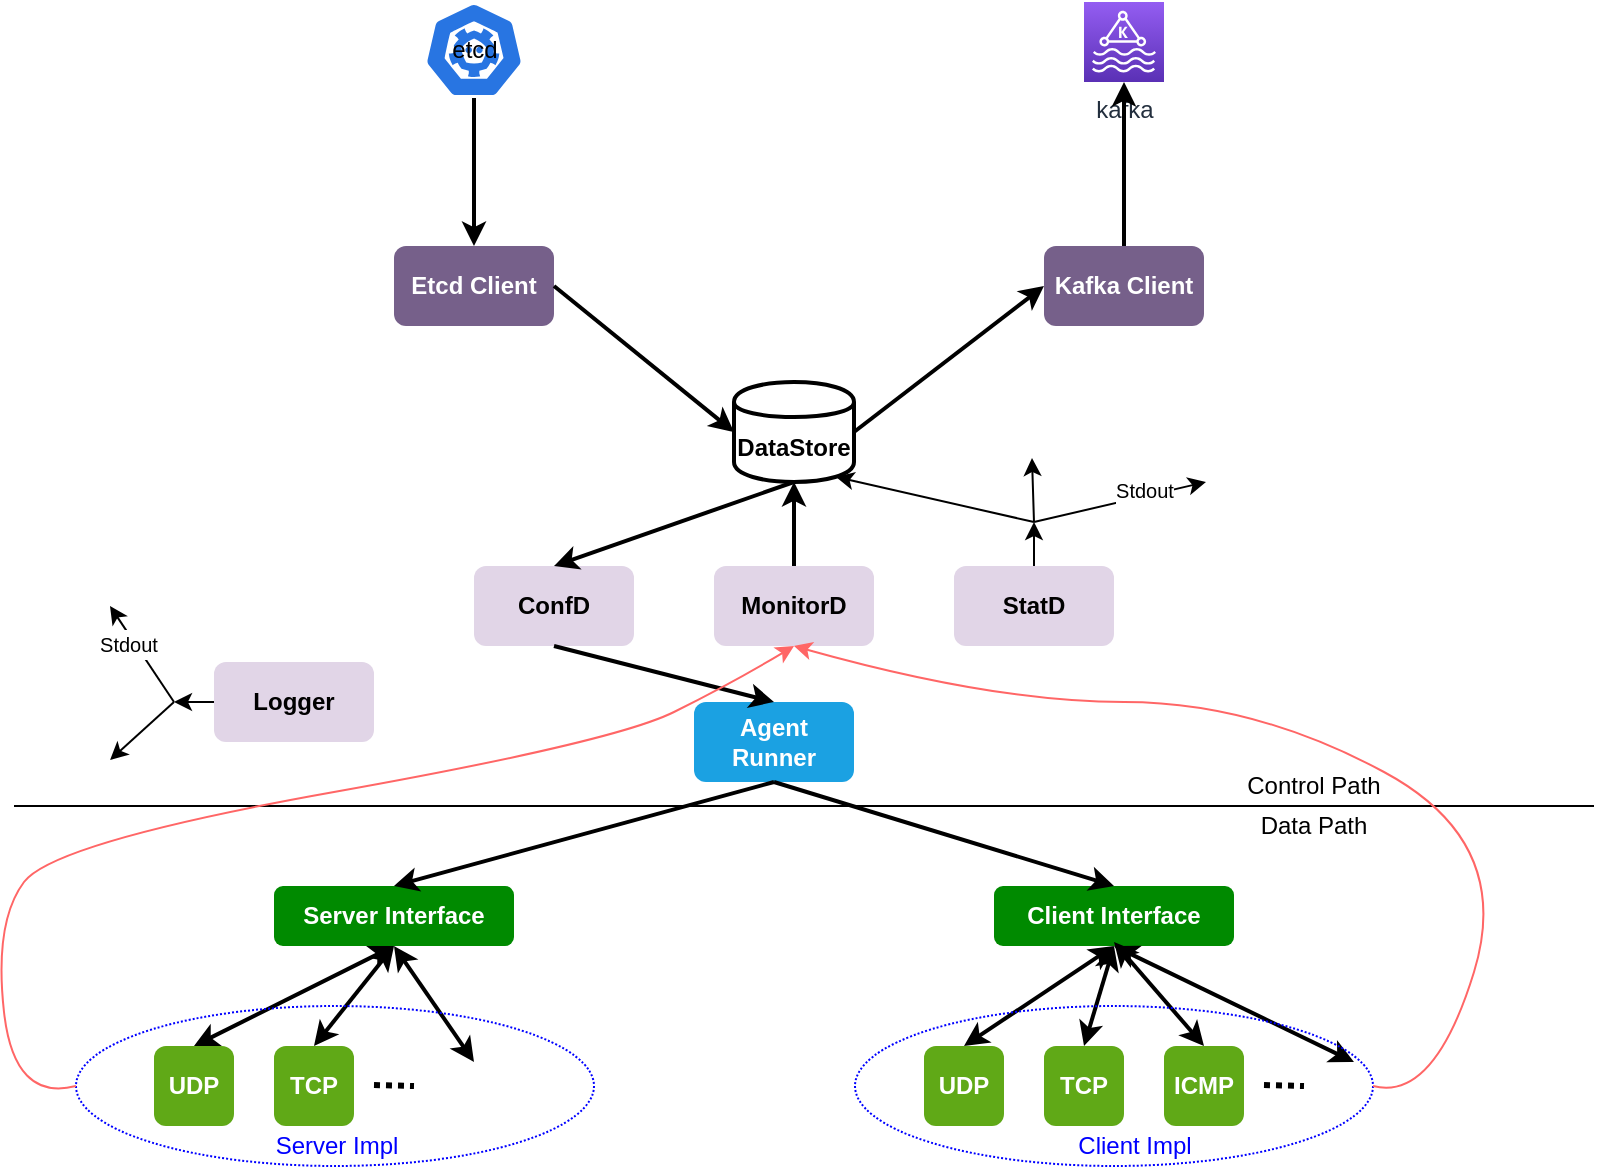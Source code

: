 <mxfile version="12.6.6" type="github">
  <diagram id="7Z0QAmkbjTj8d5dyrcaS" name="Page-1">
    <mxGraphModel dx="807" dy="2143" grid="1" gridSize="10" guides="1" tooltips="1" connect="1" arrows="1" fold="1" page="1" pageScale="1" pageWidth="850" pageHeight="1100" math="0" shadow="0">
      <root>
        <mxCell id="0"/>
        <mxCell id="1" parent="0"/>
        <mxCell id="JbRPVWhP1U4G-iSpXnR0-1" value="&lt;b&gt;ConfD&lt;/b&gt;" style="rounded=1;whiteSpace=wrap;html=1;fillColor=#e1d5e7;strokeColor=none;" parent="1" vertex="1">
          <mxGeometry x="240" y="322" width="80" height="40" as="geometry"/>
        </mxCell>
        <mxCell id="3jD2yQgGgmmI8q0Z6e8k-1" value="&lt;b&gt;StatD&lt;/b&gt;" style="rounded=1;whiteSpace=wrap;html=1;fillColor=#e1d5e7;strokeColor=none;" vertex="1" parent="1">
          <mxGeometry x="480" y="322" width="80" height="40" as="geometry"/>
        </mxCell>
        <mxCell id="3jD2yQgGgmmI8q0Z6e8k-2" value="&lt;b&gt;MonitorD&lt;/b&gt;" style="rounded=1;whiteSpace=wrap;html=1;fillColor=#e1d5e7;strokeColor=none;" vertex="1" parent="1">
          <mxGeometry x="360" y="322" width="80" height="40" as="geometry"/>
        </mxCell>
        <mxCell id="3jD2yQgGgmmI8q0Z6e8k-3" value="&lt;b&gt;Logger&lt;/b&gt;" style="rounded=1;whiteSpace=wrap;html=1;fillColor=#e1d5e7;strokeColor=none;" vertex="1" parent="1">
          <mxGeometry x="110" y="370" width="80" height="40" as="geometry"/>
        </mxCell>
        <mxCell id="3jD2yQgGgmmI8q0Z6e8k-4" value="" style="endArrow=none;html=1;" edge="1" parent="1">
          <mxGeometry width="50" height="50" relative="1" as="geometry">
            <mxPoint x="10" y="442" as="sourcePoint"/>
            <mxPoint x="800" y="442" as="targetPoint"/>
          </mxGeometry>
        </mxCell>
        <mxCell id="3jD2yQgGgmmI8q0Z6e8k-5" value="Control Path" style="text;html=1;strokeColor=none;fillColor=none;align=center;verticalAlign=middle;whiteSpace=wrap;rounded=0;" vertex="1" parent="1">
          <mxGeometry x="600" y="422" width="120" height="20" as="geometry"/>
        </mxCell>
        <mxCell id="3jD2yQgGgmmI8q0Z6e8k-6" value="Data Path" style="text;html=1;strokeColor=none;fillColor=none;align=center;verticalAlign=middle;whiteSpace=wrap;rounded=0;" vertex="1" parent="1">
          <mxGeometry x="600" y="442" width="120" height="20" as="geometry"/>
        </mxCell>
        <mxCell id="3jD2yQgGgmmI8q0Z6e8k-7" value="&lt;b&gt;Kafka Client&lt;/b&gt;" style="rounded=1;whiteSpace=wrap;html=1;fillColor=#76608a;strokeColor=none;fontColor=#ffffff;" vertex="1" parent="1">
          <mxGeometry x="525" y="162" width="80" height="40" as="geometry"/>
        </mxCell>
        <mxCell id="3jD2yQgGgmmI8q0Z6e8k-8" value="&lt;b&gt;Etcd Client&lt;/b&gt;" style="rounded=1;whiteSpace=wrap;html=1;fillColor=#76608a;strokeColor=none;fontColor=#ffffff;" vertex="1" parent="1">
          <mxGeometry x="200" y="162" width="80" height="40" as="geometry"/>
        </mxCell>
        <mxCell id="3jD2yQgGgmmI8q0Z6e8k-9" value="&lt;b&gt;DataStore&lt;/b&gt;" style="shape=cylinder;whiteSpace=wrap;html=1;boundedLbl=1;backgroundOutline=1;strokeWidth=2;" vertex="1" parent="1">
          <mxGeometry x="370" y="230" width="60" height="50" as="geometry"/>
        </mxCell>
        <mxCell id="3jD2yQgGgmmI8q0Z6e8k-10" value="&lt;b&gt;Server Interface&lt;/b&gt;" style="rounded=1;whiteSpace=wrap;html=1;fillColor=#008a00;strokeColor=none;fontColor=#ffffff;" vertex="1" parent="1">
          <mxGeometry x="140" y="482" width="120" height="30" as="geometry"/>
        </mxCell>
        <mxCell id="3jD2yQgGgmmI8q0Z6e8k-11" value="&lt;b&gt;Client Interface&lt;/b&gt;" style="rounded=1;whiteSpace=wrap;html=1;fillColor=#008a00;strokeColor=none;fontColor=#ffffff;" vertex="1" parent="1">
          <mxGeometry x="500" y="482" width="120" height="30" as="geometry"/>
        </mxCell>
        <mxCell id="3jD2yQgGgmmI8q0Z6e8k-12" value="&lt;b&gt;UDP&lt;/b&gt;" style="rounded=1;whiteSpace=wrap;html=1;fillColor=#60a917;strokeColor=none;fontColor=#ffffff;" vertex="1" parent="1">
          <mxGeometry x="80" y="562" width="40" height="40" as="geometry"/>
        </mxCell>
        <mxCell id="3jD2yQgGgmmI8q0Z6e8k-13" value="&lt;b&gt;TCP&lt;/b&gt;" style="rounded=1;whiteSpace=wrap;html=1;fillColor=#60a917;strokeColor=none;fontColor=#ffffff;" vertex="1" parent="1">
          <mxGeometry x="140" y="562" width="40" height="40" as="geometry"/>
        </mxCell>
        <mxCell id="3jD2yQgGgmmI8q0Z6e8k-15" value="&lt;b&gt;UDP&lt;/b&gt;" style="rounded=1;whiteSpace=wrap;html=1;fillColor=#60a917;strokeColor=none;fontColor=#ffffff;" vertex="1" parent="1">
          <mxGeometry x="465" y="562" width="40" height="40" as="geometry"/>
        </mxCell>
        <mxCell id="3jD2yQgGgmmI8q0Z6e8k-16" value="&lt;b&gt;TCP&lt;/b&gt;" style="rounded=1;whiteSpace=wrap;html=1;fillColor=#60a917;strokeColor=none;fontColor=#ffffff;" vertex="1" parent="1">
          <mxGeometry x="525" y="562" width="40" height="40" as="geometry"/>
        </mxCell>
        <mxCell id="3jD2yQgGgmmI8q0Z6e8k-17" value="&lt;b&gt;ICMP&lt;/b&gt;" style="rounded=1;whiteSpace=wrap;html=1;fillColor=#60a917;strokeColor=none;fontColor=#ffffff;" vertex="1" parent="1">
          <mxGeometry x="585" y="562" width="40" height="40" as="geometry"/>
        </mxCell>
        <mxCell id="3jD2yQgGgmmI8q0Z6e8k-18" value="" style="endArrow=none;dashed=1;html=1;strokeWidth=3;dashPattern=1 1;" edge="1" parent="1">
          <mxGeometry width="50" height="50" relative="1" as="geometry">
            <mxPoint x="190" y="581.5" as="sourcePoint"/>
            <mxPoint x="210" y="582" as="targetPoint"/>
          </mxGeometry>
        </mxCell>
        <mxCell id="3jD2yQgGgmmI8q0Z6e8k-21" value="" style="endArrow=none;dashed=1;html=1;strokeWidth=3;dashPattern=1 1;" edge="1" parent="1">
          <mxGeometry width="50" height="50" relative="1" as="geometry">
            <mxPoint x="635" y="581.5" as="sourcePoint"/>
            <mxPoint x="655" y="582" as="targetPoint"/>
          </mxGeometry>
        </mxCell>
        <mxCell id="3jD2yQgGgmmI8q0Z6e8k-22" value="" style="endArrow=classic;startArrow=classic;html=1;strokeWidth=2;entryX=0.5;entryY=1;entryDx=0;entryDy=0;exitX=0.5;exitY=0;exitDx=0;exitDy=0;" edge="1" parent="1" source="3jD2yQgGgmmI8q0Z6e8k-12" target="3jD2yQgGgmmI8q0Z6e8k-10">
          <mxGeometry width="50" height="50" relative="1" as="geometry">
            <mxPoint x="10" y="670" as="sourcePoint"/>
            <mxPoint x="60" y="620" as="targetPoint"/>
          </mxGeometry>
        </mxCell>
        <mxCell id="3jD2yQgGgmmI8q0Z6e8k-23" value="" style="endArrow=classic;startArrow=classic;html=1;strokeWidth=2;entryX=0.5;entryY=1;entryDx=0;entryDy=0;exitX=0.5;exitY=0;exitDx=0;exitDy=0;" edge="1" parent="1" source="3jD2yQgGgmmI8q0Z6e8k-13" target="3jD2yQgGgmmI8q0Z6e8k-10">
          <mxGeometry width="50" height="50" relative="1" as="geometry">
            <mxPoint x="110" y="572" as="sourcePoint"/>
            <mxPoint x="210" y="522" as="targetPoint"/>
          </mxGeometry>
        </mxCell>
        <mxCell id="3jD2yQgGgmmI8q0Z6e8k-24" value="" style="endArrow=classic;startArrow=classic;html=1;strokeWidth=2;entryX=0.5;entryY=1;entryDx=0;entryDy=0;exitX=0.5;exitY=0;exitDx=0;exitDy=0;" edge="1" parent="1" source="3jD2yQgGgmmI8q0Z6e8k-15" target="3jD2yQgGgmmI8q0Z6e8k-11">
          <mxGeometry width="50" height="50" relative="1" as="geometry">
            <mxPoint x="120" y="582" as="sourcePoint"/>
            <mxPoint x="220" y="532" as="targetPoint"/>
          </mxGeometry>
        </mxCell>
        <mxCell id="3jD2yQgGgmmI8q0Z6e8k-25" value="" style="endArrow=classic;startArrow=classic;html=1;strokeWidth=2;entryX=0.5;entryY=1;entryDx=0;entryDy=0;" edge="1" parent="1" target="3jD2yQgGgmmI8q0Z6e8k-10">
          <mxGeometry width="50" height="50" relative="1" as="geometry">
            <mxPoint x="240" y="570" as="sourcePoint"/>
            <mxPoint x="260" y="520" as="targetPoint"/>
          </mxGeometry>
        </mxCell>
        <mxCell id="3jD2yQgGgmmI8q0Z6e8k-26" value="&lt;b&gt;Agent Runner&lt;/b&gt;" style="rounded=1;whiteSpace=wrap;html=1;fillColor=#1ba1e2;strokeColor=none;fontColor=#ffffff;" vertex="1" parent="1">
          <mxGeometry x="350" y="390" width="80" height="40" as="geometry"/>
        </mxCell>
        <mxCell id="3jD2yQgGgmmI8q0Z6e8k-27" value="" style="endArrow=classic;startArrow=classic;html=1;strokeWidth=2;entryX=0.5;entryY=1;entryDx=0;entryDy=0;exitX=0.5;exitY=0;exitDx=0;exitDy=0;" edge="1" parent="1" source="3jD2yQgGgmmI8q0Z6e8k-16" target="3jD2yQgGgmmI8q0Z6e8k-11">
          <mxGeometry width="50" height="50" relative="1" as="geometry">
            <mxPoint x="495" y="572" as="sourcePoint"/>
            <mxPoint x="570" y="522" as="targetPoint"/>
          </mxGeometry>
        </mxCell>
        <mxCell id="3jD2yQgGgmmI8q0Z6e8k-28" value="" style="endArrow=classic;startArrow=classic;html=1;strokeWidth=2;exitX=0.5;exitY=0;exitDx=0;exitDy=0;" edge="1" parent="1" source="3jD2yQgGgmmI8q0Z6e8k-17">
          <mxGeometry width="50" height="50" relative="1" as="geometry">
            <mxPoint x="505" y="582" as="sourcePoint"/>
            <mxPoint x="560" y="510" as="targetPoint"/>
          </mxGeometry>
        </mxCell>
        <mxCell id="3jD2yQgGgmmI8q0Z6e8k-29" value="" style="endArrow=classic;startArrow=classic;html=1;strokeWidth=2;entryX=0.5;entryY=1;entryDx=0;entryDy=0;" edge="1" parent="1" target="3jD2yQgGgmmI8q0Z6e8k-11">
          <mxGeometry width="50" height="50" relative="1" as="geometry">
            <mxPoint x="680" y="570" as="sourcePoint"/>
            <mxPoint x="590" y="542" as="targetPoint"/>
          </mxGeometry>
        </mxCell>
        <mxCell id="3jD2yQgGgmmI8q0Z6e8k-30" value="" style="endArrow=none;startArrow=classic;html=1;strokeWidth=2;entryX=0.5;entryY=1;entryDx=0;entryDy=0;exitX=0.5;exitY=0;exitDx=0;exitDy=0;endFill=0;" edge="1" parent="1" source="3jD2yQgGgmmI8q0Z6e8k-10" target="3jD2yQgGgmmI8q0Z6e8k-26">
          <mxGeometry width="50" height="50" relative="1" as="geometry">
            <mxPoint x="525" y="602" as="sourcePoint"/>
            <mxPoint x="600" y="552" as="targetPoint"/>
          </mxGeometry>
        </mxCell>
        <mxCell id="3jD2yQgGgmmI8q0Z6e8k-34" value="" style="endArrow=none;startArrow=classic;html=1;strokeWidth=2;entryX=0.5;entryY=1;entryDx=0;entryDy=0;exitX=0.5;exitY=0;exitDx=0;exitDy=0;endFill=0;" edge="1" parent="1" source="3jD2yQgGgmmI8q0Z6e8k-11" target="3jD2yQgGgmmI8q0Z6e8k-26">
          <mxGeometry width="50" height="50" relative="1" as="geometry">
            <mxPoint x="210" y="492" as="sourcePoint"/>
            <mxPoint x="400" y="440" as="targetPoint"/>
          </mxGeometry>
        </mxCell>
        <mxCell id="3jD2yQgGgmmI8q0Z6e8k-35" value="" style="shape=image;html=1;verticalAlign=top;verticalLabelPosition=bottom;labelBackgroundColor=#ffffff;imageAspect=0;aspect=fixed;image=https://cdn1.iconfinder.com/data/icons/hawcons/32/699759-icon-113-document-file-txt-128.png;strokeWidth=2;" vertex="1" parent="1">
          <mxGeometry x="20" y="400" width="38" height="38" as="geometry"/>
        </mxCell>
        <mxCell id="3jD2yQgGgmmI8q0Z6e8k-36" value="" style="shape=image;html=1;verticalAlign=top;verticalLabelPosition=bottom;labelBackgroundColor=#ffffff;imageAspect=0;aspect=fixed;image=https://cdn2.iconfinder.com/data/icons/appicns/128/472772-appicns_Terminal.png;strokeWidth=2;" vertex="1" parent="1">
          <mxGeometry x="30" y="328" width="28" height="28" as="geometry"/>
        </mxCell>
        <mxCell id="3jD2yQgGgmmI8q0Z6e8k-39" value="" style="endArrow=none;startArrow=classic;html=1;strokeWidth=1;exitX=1;exitY=0.5;exitDx=0;exitDy=0;endFill=0;" edge="1" parent="1" source="3jD2yQgGgmmI8q0Z6e8k-35">
          <mxGeometry width="50" height="50" relative="1" as="geometry">
            <mxPoint x="20" y="670" as="sourcePoint"/>
            <mxPoint x="90" y="390" as="targetPoint"/>
          </mxGeometry>
        </mxCell>
        <mxCell id="3jD2yQgGgmmI8q0Z6e8k-41" value="" style="endArrow=classic;startArrow=none;html=1;strokeWidth=1;entryX=1;entryY=0.5;entryDx=0;entryDy=0;startFill=0;" edge="1" parent="1" target="3jD2yQgGgmmI8q0Z6e8k-36">
          <mxGeometry width="50" height="50" relative="1" as="geometry">
            <mxPoint x="90" y="390" as="sourcePoint"/>
            <mxPoint x="25" y="409" as="targetPoint"/>
          </mxGeometry>
        </mxCell>
        <mxCell id="3jD2yQgGgmmI8q0Z6e8k-43" value="&lt;font style=&quot;font-size: 10px&quot;&gt;Stdout&lt;/font&gt;" style="text;html=1;align=center;verticalAlign=middle;resizable=0;points=[];labelBackgroundColor=#ffffff;" vertex="1" connectable="0" parent="3jD2yQgGgmmI8q0Z6e8k-41">
          <mxGeometry x="0.294" y="3" relative="1" as="geometry">
            <mxPoint as="offset"/>
          </mxGeometry>
        </mxCell>
        <mxCell id="3jD2yQgGgmmI8q0Z6e8k-44" value="" style="endArrow=none;startArrow=classic;html=1;strokeWidth=2;entryX=0.5;entryY=1;entryDx=0;entryDy=0;exitX=0.5;exitY=0;exitDx=0;exitDy=0;endFill=0;" edge="1" parent="1" source="3jD2yQgGgmmI8q0Z6e8k-26" target="JbRPVWhP1U4G-iSpXnR0-1">
          <mxGeometry width="50" height="50" relative="1" as="geometry">
            <mxPoint x="210" y="492" as="sourcePoint"/>
            <mxPoint x="400" y="440" as="targetPoint"/>
          </mxGeometry>
        </mxCell>
        <mxCell id="3jD2yQgGgmmI8q0Z6e8k-45" value="" style="endArrow=none;startArrow=classic;html=1;strokeWidth=2;entryX=0.5;entryY=1;entryDx=0;entryDy=0;exitX=0.5;exitY=0;exitDx=0;exitDy=0;endFill=0;" edge="1" parent="1" source="JbRPVWhP1U4G-iSpXnR0-1" target="3jD2yQgGgmmI8q0Z6e8k-9">
          <mxGeometry width="50" height="50" relative="1" as="geometry">
            <mxPoint x="220" y="502" as="sourcePoint"/>
            <mxPoint x="410" y="450" as="targetPoint"/>
          </mxGeometry>
        </mxCell>
        <mxCell id="3jD2yQgGgmmI8q0Z6e8k-46" value="" style="endArrow=classic;startArrow=none;html=1;strokeWidth=2;entryX=0.5;entryY=1;entryDx=0;entryDy=0;startFill=0;" edge="1" parent="1" source="3jD2yQgGgmmI8q0Z6e8k-2" target="3jD2yQgGgmmI8q0Z6e8k-9">
          <mxGeometry width="50" height="50" relative="1" as="geometry">
            <mxPoint x="230" y="512" as="sourcePoint"/>
            <mxPoint x="420" y="460" as="targetPoint"/>
          </mxGeometry>
        </mxCell>
        <mxCell id="3jD2yQgGgmmI8q0Z6e8k-47" value="" style="endArrow=none;startArrow=classic;html=1;strokeWidth=1;entryX=0;entryY=0.5;entryDx=0;entryDy=0;endFill=0;" edge="1" parent="1" target="3jD2yQgGgmmI8q0Z6e8k-3">
          <mxGeometry width="50" height="50" relative="1" as="geometry">
            <mxPoint x="90" y="390" as="sourcePoint"/>
            <mxPoint x="147" y="303" as="targetPoint"/>
          </mxGeometry>
        </mxCell>
        <mxCell id="3jD2yQgGgmmI8q0Z6e8k-48" value="" style="ellipse;whiteSpace=wrap;html=1;strokeWidth=1;fillColor=none;dashed=1;dashPattern=1 1;strokeColor=#0000FF;" vertex="1" parent="1">
          <mxGeometry x="41" y="542" width="259" height="80" as="geometry"/>
        </mxCell>
        <mxCell id="3jD2yQgGgmmI8q0Z6e8k-49" value="&lt;font color=&quot;#0000ff&quot;&gt;Server Impl&lt;br&gt;&lt;/font&gt;" style="text;html=1;align=center;verticalAlign=middle;resizable=0;points=[];autosize=1;" vertex="1" parent="1">
          <mxGeometry x="130.5" y="602" width="80" height="20" as="geometry"/>
        </mxCell>
        <mxCell id="3jD2yQgGgmmI8q0Z6e8k-50" value="" style="ellipse;whiteSpace=wrap;html=1;strokeWidth=1;fillColor=none;dashed=1;dashPattern=1 1;strokeColor=#0000FF;" vertex="1" parent="1">
          <mxGeometry x="430.5" y="542" width="259" height="80" as="geometry"/>
        </mxCell>
        <mxCell id="3jD2yQgGgmmI8q0Z6e8k-51" value="&lt;font color=&quot;#0000ff&quot;&gt;Client Impl&lt;br&gt;&lt;/font&gt;" style="text;html=1;align=center;verticalAlign=middle;resizable=0;points=[];autosize=1;" vertex="1" parent="1">
          <mxGeometry x="535" y="602" width="70" height="20" as="geometry"/>
        </mxCell>
        <mxCell id="3jD2yQgGgmmI8q0Z6e8k-52" value="etcd" style="html=1;dashed=0;whitespace=wrap;fillColor=#2875E2;strokeColor=#ffffff;points=[[0.005,0.63,0],[0.1,0.2,0],[0.9,0.2,0],[0.5,0,0],[0.995,0.63,0],[0.72,0.99,0],[0.5,1,0],[0.28,0.99,0]];shape=mxgraph.kubernetes.icon;prIcon=etcd;dashPattern=1 1;" vertex="1" parent="1">
          <mxGeometry x="215" y="40" width="50" height="48" as="geometry"/>
        </mxCell>
        <mxCell id="3jD2yQgGgmmI8q0Z6e8k-53" value="" style="endArrow=none;startArrow=classic;html=1;strokeWidth=2;entryX=0.5;entryY=1;entryDx=0;entryDy=0;endFill=0;entryPerimeter=0;" edge="1" parent="1" source="3jD2yQgGgmmI8q0Z6e8k-8" target="3jD2yQgGgmmI8q0Z6e8k-52">
          <mxGeometry width="50" height="50" relative="1" as="geometry">
            <mxPoint x="290" y="332" as="sourcePoint"/>
            <mxPoint x="410" y="290" as="targetPoint"/>
          </mxGeometry>
        </mxCell>
        <mxCell id="3jD2yQgGgmmI8q0Z6e8k-54" value="" style="endArrow=none;startArrow=classic;html=1;strokeWidth=2;entryX=1;entryY=0.5;entryDx=0;entryDy=0;exitX=0;exitY=0.5;exitDx=0;exitDy=0;endFill=0;" edge="1" parent="1" source="3jD2yQgGgmmI8q0Z6e8k-9" target="3jD2yQgGgmmI8q0Z6e8k-8">
          <mxGeometry width="50" height="50" relative="1" as="geometry">
            <mxPoint x="300" y="342" as="sourcePoint"/>
            <mxPoint x="420" y="300" as="targetPoint"/>
          </mxGeometry>
        </mxCell>
        <mxCell id="3jD2yQgGgmmI8q0Z6e8k-55" value="" style="endArrow=none;startArrow=classic;html=1;strokeWidth=2;entryX=1;entryY=0.5;entryDx=0;entryDy=0;endFill=0;exitX=0;exitY=0.5;exitDx=0;exitDy=0;" edge="1" parent="1" source="3jD2yQgGgmmI8q0Z6e8k-7" target="3jD2yQgGgmmI8q0Z6e8k-9">
          <mxGeometry width="50" height="50" relative="1" as="geometry">
            <mxPoint x="540" y="270" as="sourcePoint"/>
            <mxPoint x="430" y="310" as="targetPoint"/>
          </mxGeometry>
        </mxCell>
        <mxCell id="3jD2yQgGgmmI8q0Z6e8k-56" value="kafka" style="outlineConnect=0;fontColor=#232F3E;gradientColor=#945DF2;gradientDirection=north;fillColor=#5A30B5;strokeColor=#ffffff;dashed=0;verticalLabelPosition=bottom;verticalAlign=top;align=center;html=1;fontSize=12;fontStyle=0;aspect=fixed;shape=mxgraph.aws4.resourceIcon;resIcon=mxgraph.aws4.managed_streaming_for_kafka;dashPattern=1 1;" vertex="1" parent="1">
          <mxGeometry x="545" y="40" width="40" height="40" as="geometry"/>
        </mxCell>
        <mxCell id="3jD2yQgGgmmI8q0Z6e8k-57" value="" style="endArrow=none;startArrow=classic;html=1;strokeWidth=2;entryX=0.5;entryY=0;entryDx=0;entryDy=0;endFill=0;" edge="1" parent="1" source="3jD2yQgGgmmI8q0Z6e8k-56" target="3jD2yQgGgmmI8q0Z6e8k-7">
          <mxGeometry width="50" height="50" relative="1" as="geometry">
            <mxPoint x="580" y="100" as="sourcePoint"/>
            <mxPoint x="440" y="320" as="targetPoint"/>
          </mxGeometry>
        </mxCell>
        <mxCell id="3jD2yQgGgmmI8q0Z6e8k-60" value="" style="shape=image;html=1;verticalAlign=top;verticalLabelPosition=bottom;labelBackgroundColor=#ffffff;imageAspect=0;aspect=fixed;image=https://cdn1.iconfinder.com/data/icons/hawcons/32/699759-icon-113-document-file-txt-128.png;strokeWidth=2;" vertex="1" parent="1">
          <mxGeometry x="500" y="230" width="38" height="38" as="geometry"/>
        </mxCell>
        <mxCell id="3jD2yQgGgmmI8q0Z6e8k-61" value="" style="shape=image;html=1;verticalAlign=top;verticalLabelPosition=bottom;labelBackgroundColor=#ffffff;imageAspect=0;aspect=fixed;image=https://cdn2.iconfinder.com/data/icons/appicns/128/472772-appicns_Terminal.png;strokeWidth=2;" vertex="1" parent="1">
          <mxGeometry x="592" y="252" width="28" height="28" as="geometry"/>
        </mxCell>
        <mxCell id="3jD2yQgGgmmI8q0Z6e8k-62" value="" style="endArrow=classic;startArrow=none;html=1;strokeWidth=1;entryX=0.5;entryY=1;entryDx=0;entryDy=0;startFill=0;" edge="1" parent="1" target="3jD2yQgGgmmI8q0Z6e8k-61">
          <mxGeometry width="50" height="50" relative="1" as="geometry">
            <mxPoint x="520" y="300" as="sourcePoint"/>
            <mxPoint x="210" y="265" as="targetPoint"/>
          </mxGeometry>
        </mxCell>
        <mxCell id="3jD2yQgGgmmI8q0Z6e8k-63" value="&lt;font style=&quot;font-size: 10px&quot;&gt;Stdout&lt;/font&gt;" style="text;html=1;align=center;verticalAlign=middle;resizable=0;points=[];labelBackgroundColor=#ffffff;" vertex="1" connectable="0" parent="3jD2yQgGgmmI8q0Z6e8k-62">
          <mxGeometry x="0.294" y="3" relative="1" as="geometry">
            <mxPoint as="offset"/>
          </mxGeometry>
        </mxCell>
        <mxCell id="3jD2yQgGgmmI8q0Z6e8k-64" value="" style="endArrow=none;startArrow=classic;html=1;strokeWidth=1;entryX=0.5;entryY=0;entryDx=0;entryDy=0;endFill=0;" edge="1" parent="1" target="3jD2yQgGgmmI8q0Z6e8k-1">
          <mxGeometry width="50" height="50" relative="1" as="geometry">
            <mxPoint x="520" y="300" as="sourcePoint"/>
            <mxPoint x="170" y="332" as="targetPoint"/>
          </mxGeometry>
        </mxCell>
        <mxCell id="3jD2yQgGgmmI8q0Z6e8k-65" value="" style="endArrow=none;startArrow=classic;html=1;strokeWidth=1;exitX=0.5;exitY=1;exitDx=0;exitDy=0;endFill=0;" edge="1" parent="1" source="3jD2yQgGgmmI8q0Z6e8k-60">
          <mxGeometry width="50" height="50" relative="1" as="geometry">
            <mxPoint x="130" y="265" as="sourcePoint"/>
            <mxPoint x="520" y="300" as="targetPoint"/>
          </mxGeometry>
        </mxCell>
        <mxCell id="3jD2yQgGgmmI8q0Z6e8k-66" value="" style="endArrow=none;startArrow=classic;html=1;strokeWidth=1;exitX=0.85;exitY=0.95;exitDx=0;exitDy=0;endFill=0;exitPerimeter=0;" edge="1" parent="1" source="3jD2yQgGgmmI8q0Z6e8k-9">
          <mxGeometry width="50" height="50" relative="1" as="geometry">
            <mxPoint x="140" y="275" as="sourcePoint"/>
            <mxPoint x="520" y="300" as="targetPoint"/>
          </mxGeometry>
        </mxCell>
        <mxCell id="3jD2yQgGgmmI8q0Z6e8k-67" value="" style="curved=1;endArrow=classic;html=1;strokeWidth=1;entryX=0.5;entryY=1;entryDx=0;entryDy=0;exitX=0;exitY=0.5;exitDx=0;exitDy=0;strokeColor=#FF6666;" edge="1" parent="1" source="3jD2yQgGgmmI8q0Z6e8k-48" target="3jD2yQgGgmmI8q0Z6e8k-2">
          <mxGeometry width="50" height="50" relative="1" as="geometry">
            <mxPoint x="40" y="620" as="sourcePoint"/>
            <mxPoint x="360" y="720" as="targetPoint"/>
            <Array as="points">
              <mxPoint x="10" y="590"/>
              <mxPoint y="500"/>
              <mxPoint x="30" y="460"/>
              <mxPoint x="310" y="410"/>
              <mxPoint x="370" y="380"/>
            </Array>
          </mxGeometry>
        </mxCell>
        <mxCell id="3jD2yQgGgmmI8q0Z6e8k-68" value="" style="curved=1;endArrow=classic;html=1;strokeColor=#FF6666;strokeWidth=1;exitX=1;exitY=0.5;exitDx=0;exitDy=0;entryX=0.5;entryY=1;entryDx=0;entryDy=0;" edge="1" parent="1" source="3jD2yQgGgmmI8q0Z6e8k-50" target="3jD2yQgGgmmI8q0Z6e8k-2">
          <mxGeometry width="50" height="50" relative="1" as="geometry">
            <mxPoint x="700" y="800" as="sourcePoint"/>
            <mxPoint x="800" y="600" as="targetPoint"/>
            <Array as="points">
              <mxPoint x="720" y="590"/>
              <mxPoint x="760" y="460"/>
              <mxPoint x="630" y="390"/>
              <mxPoint x="500" y="390"/>
            </Array>
          </mxGeometry>
        </mxCell>
      </root>
    </mxGraphModel>
  </diagram>
</mxfile>
